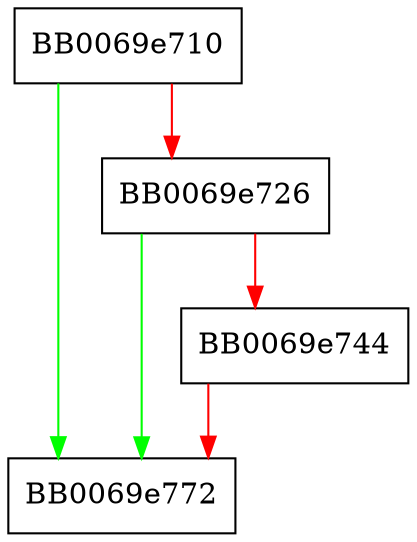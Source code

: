 digraph aria_128_ctr_newctx {
  node [shape="box"];
  graph [splines=ortho];
  BB0069e710 -> BB0069e772 [color="green"];
  BB0069e710 -> BB0069e726 [color="red"];
  BB0069e726 -> BB0069e772 [color="green"];
  BB0069e726 -> BB0069e744 [color="red"];
  BB0069e744 -> BB0069e772 [color="red"];
}
